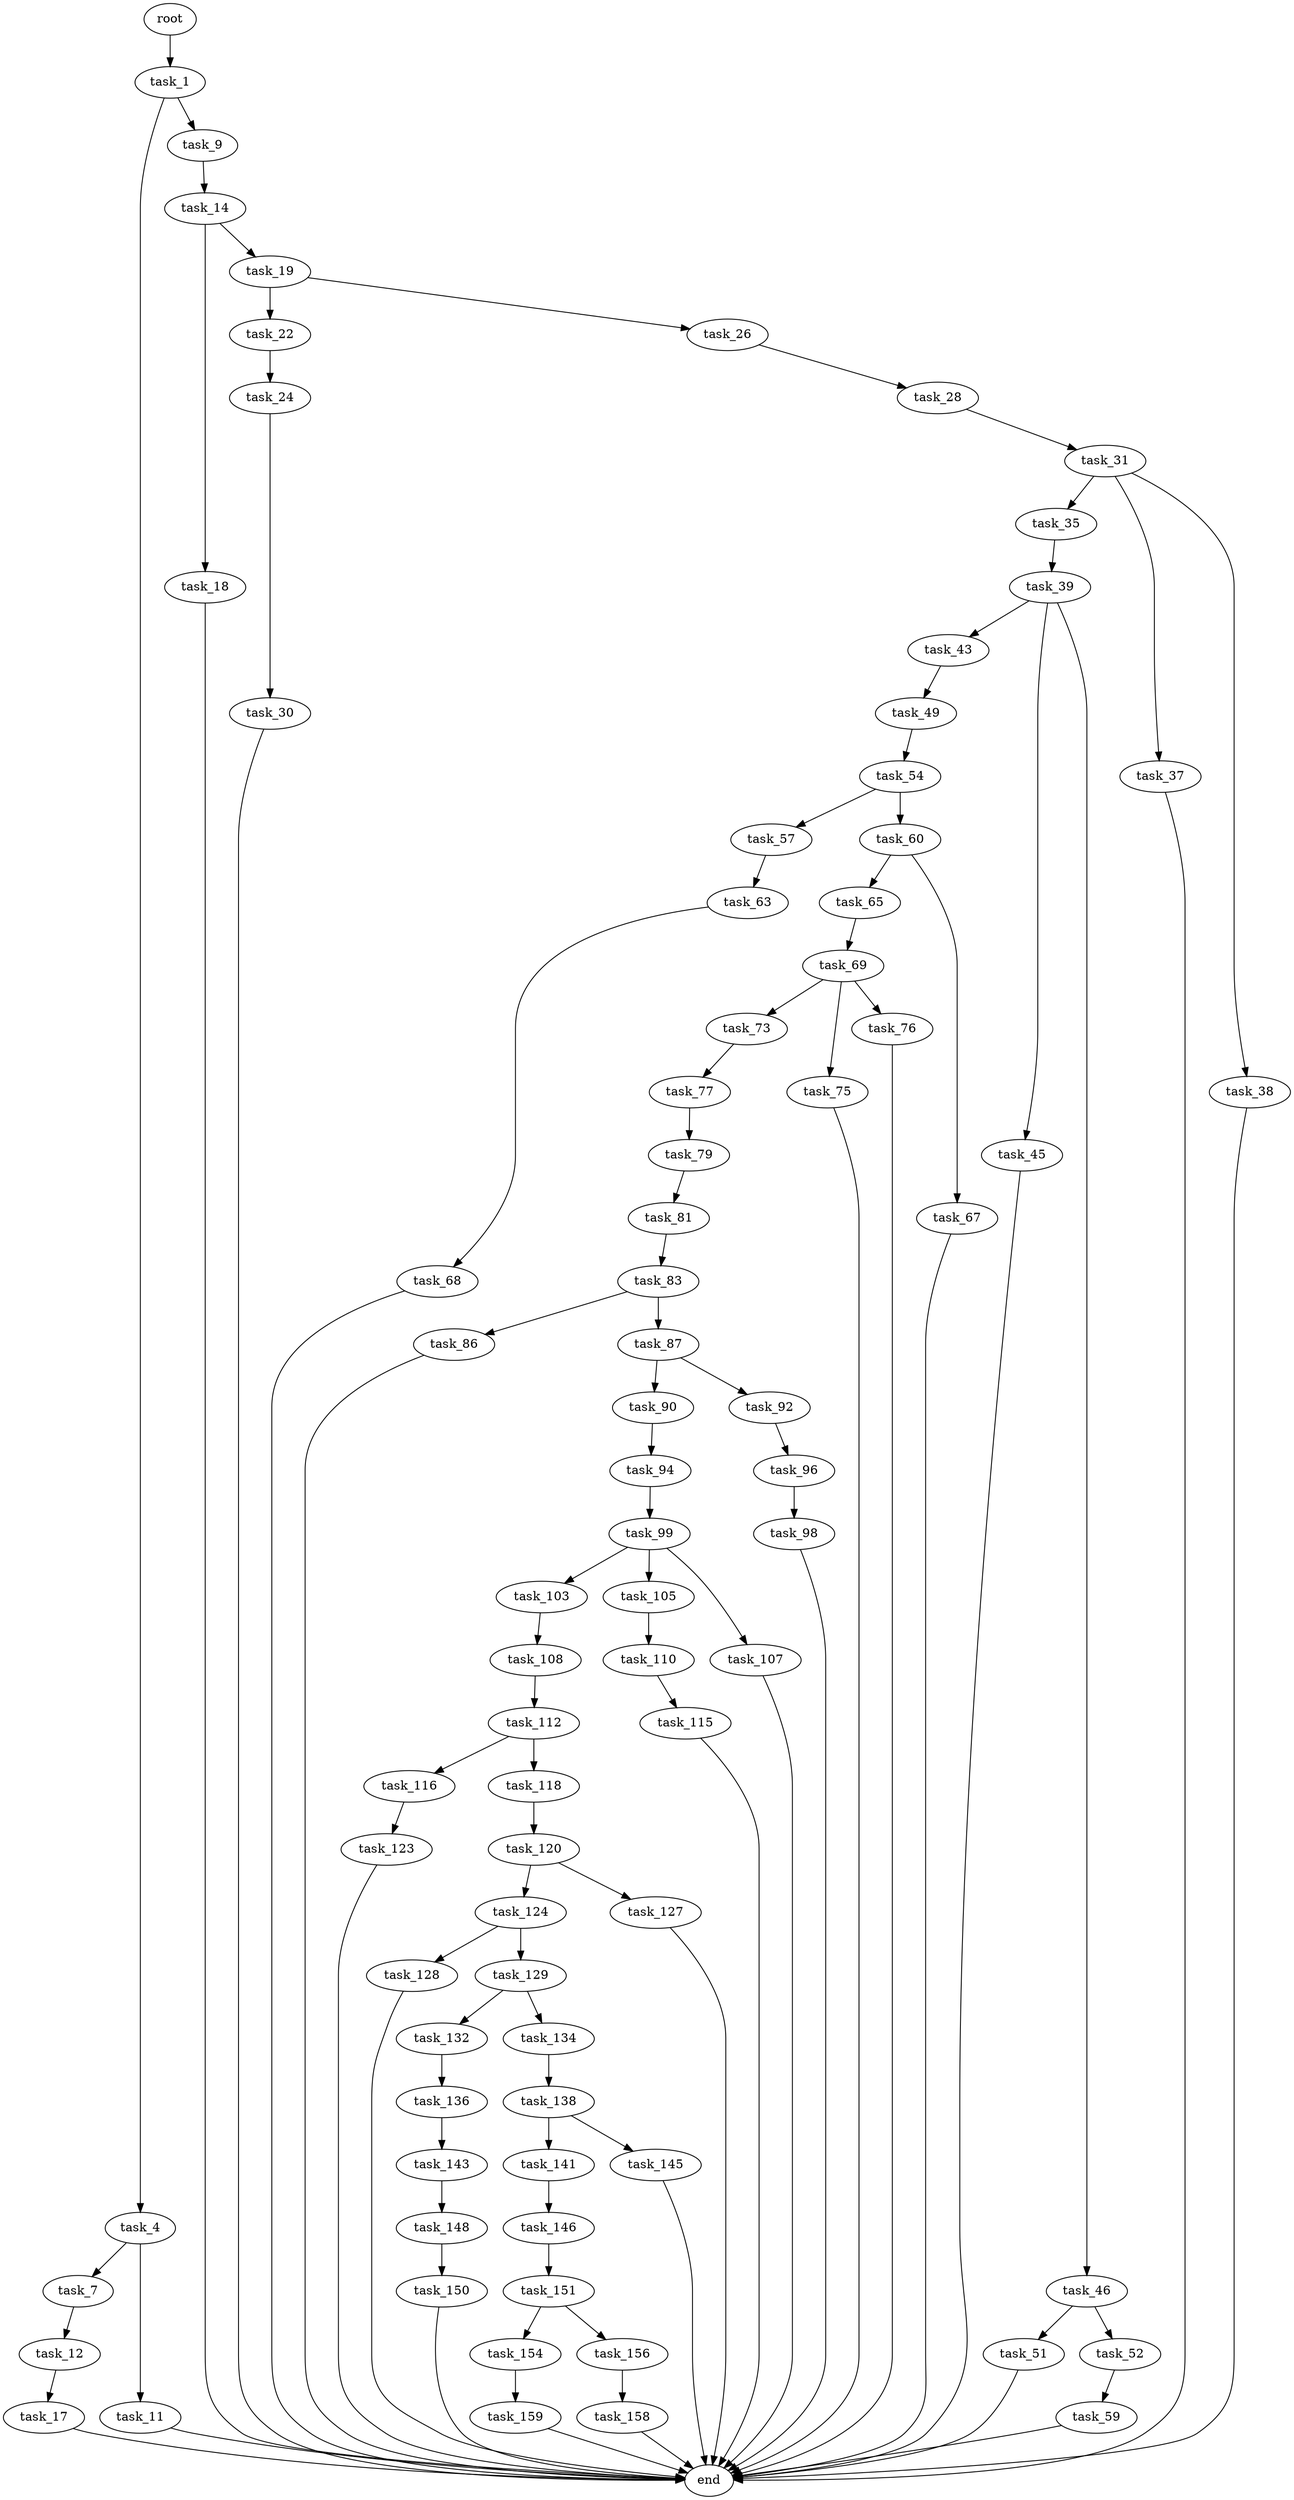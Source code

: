digraph G {
  root [size="0.000000"];
  task_1 [size="1073741824000.000000"];
  task_4 [size="228616360769.000000"];
  task_7 [size="5245915171.000000"];
  task_9 [size="97369826529.000000"];
  task_11 [size="13142571580.000000"];
  task_12 [size="549755813888.000000"];
  task_14 [size="782757789696.000000"];
  task_17 [size="7127756171.000000"];
  task_18 [size="9302849854.000000"];
  task_19 [size="6914511273.000000"];
  task_22 [size="368293445632.000000"];
  task_24 [size="8589934592.000000"];
  task_26 [size="22724382252.000000"];
  task_28 [size="8589934592.000000"];
  task_30 [size="782757789696.000000"];
  task_31 [size="1073741824000.000000"];
  task_35 [size="8589934592.000000"];
  task_37 [size="23194654764.000000"];
  task_38 [size="134217728000.000000"];
  task_39 [size="510769531044.000000"];
  task_43 [size="1073741824000.000000"];
  task_45 [size="7796691649.000000"];
  task_46 [size="38950498475.000000"];
  task_49 [size="231928233984.000000"];
  task_51 [size="28991029248.000000"];
  task_52 [size="284469420696.000000"];
  task_54 [size="1073741824000.000000"];
  task_57 [size="368293445632.000000"];
  task_59 [size="62678594915.000000"];
  task_60 [size="30013073915.000000"];
  task_63 [size="460390854751.000000"];
  task_65 [size="11431899859.000000"];
  task_67 [size="66554074214.000000"];
  task_68 [size="368293445632.000000"];
  task_69 [size="611440736783.000000"];
  task_73 [size="359466514555.000000"];
  task_75 [size="134217728000.000000"];
  task_76 [size="133808672999.000000"];
  task_77 [size="28820445052.000000"];
  task_79 [size="117439166916.000000"];
  task_81 [size="68719476736.000000"];
  task_83 [size="12918633108.000000"];
  task_86 [size="368293445632.000000"];
  task_87 [size="782757789696.000000"];
  task_90 [size="323580112106.000000"];
  task_92 [size="782757789696.000000"];
  task_94 [size="8224139367.000000"];
  task_96 [size="370140706440.000000"];
  task_98 [size="927887407.000000"];
  task_99 [size="1073741824000.000000"];
  task_103 [size="1073741824000.000000"];
  task_105 [size="368293445632.000000"];
  task_107 [size="782757789696.000000"];
  task_108 [size="1073741824000.000000"];
  task_110 [size="782757789696.000000"];
  task_112 [size="1073741824000.000000"];
  task_115 [size="5771578023.000000"];
  task_116 [size="1073741824000.000000"];
  task_118 [size="22725194608.000000"];
  task_120 [size="166473061516.000000"];
  task_123 [size="5706914478.000000"];
  task_124 [size="184429572014.000000"];
  task_127 [size="1073741824000.000000"];
  task_128 [size="57995883462.000000"];
  task_129 [size="262702365061.000000"];
  task_132 [size="27923068897.000000"];
  task_134 [size="3095955169.000000"];
  task_136 [size="68719476736.000000"];
  task_138 [size="157143858578.000000"];
  task_141 [size="1073741824000.000000"];
  task_143 [size="68719476736.000000"];
  task_145 [size="231928233984.000000"];
  task_146 [size="3317878245.000000"];
  task_148 [size="1356931758.000000"];
  task_150 [size="1137602054969.000000"];
  task_151 [size="14249873267.000000"];
  task_154 [size="29993775358.000000"];
  task_156 [size="31850705735.000000"];
  task_158 [size="782757789696.000000"];
  task_159 [size="717684918.000000"];
  end [size="0.000000"];

  root -> task_1 [size="1.000000"];
  task_1 -> task_4 [size="838860800.000000"];
  task_1 -> task_9 [size="838860800.000000"];
  task_4 -> task_7 [size="301989888.000000"];
  task_4 -> task_11 [size="301989888.000000"];
  task_7 -> task_12 [size="301989888.000000"];
  task_9 -> task_14 [size="209715200.000000"];
  task_11 -> end [size="1.000000"];
  task_12 -> task_17 [size="536870912.000000"];
  task_14 -> task_18 [size="679477248.000000"];
  task_14 -> task_19 [size="679477248.000000"];
  task_17 -> end [size="1.000000"];
  task_18 -> end [size="1.000000"];
  task_19 -> task_22 [size="301989888.000000"];
  task_19 -> task_26 [size="301989888.000000"];
  task_22 -> task_24 [size="411041792.000000"];
  task_24 -> task_30 [size="33554432.000000"];
  task_26 -> task_28 [size="679477248.000000"];
  task_28 -> task_31 [size="33554432.000000"];
  task_30 -> end [size="1.000000"];
  task_31 -> task_35 [size="838860800.000000"];
  task_31 -> task_37 [size="838860800.000000"];
  task_31 -> task_38 [size="838860800.000000"];
  task_35 -> task_39 [size="33554432.000000"];
  task_37 -> end [size="1.000000"];
  task_38 -> end [size="1.000000"];
  task_39 -> task_43 [size="411041792.000000"];
  task_39 -> task_45 [size="411041792.000000"];
  task_39 -> task_46 [size="411041792.000000"];
  task_43 -> task_49 [size="838860800.000000"];
  task_45 -> end [size="1.000000"];
  task_46 -> task_51 [size="33554432.000000"];
  task_46 -> task_52 [size="33554432.000000"];
  task_49 -> task_54 [size="301989888.000000"];
  task_51 -> end [size="1.000000"];
  task_52 -> task_59 [size="209715200.000000"];
  task_54 -> task_57 [size="838860800.000000"];
  task_54 -> task_60 [size="838860800.000000"];
  task_57 -> task_63 [size="411041792.000000"];
  task_59 -> end [size="1.000000"];
  task_60 -> task_65 [size="536870912.000000"];
  task_60 -> task_67 [size="536870912.000000"];
  task_63 -> task_68 [size="536870912.000000"];
  task_65 -> task_69 [size="209715200.000000"];
  task_67 -> end [size="1.000000"];
  task_68 -> end [size="1.000000"];
  task_69 -> task_73 [size="411041792.000000"];
  task_69 -> task_75 [size="411041792.000000"];
  task_69 -> task_76 [size="411041792.000000"];
  task_73 -> task_77 [size="301989888.000000"];
  task_75 -> end [size="1.000000"];
  task_76 -> end [size="1.000000"];
  task_77 -> task_79 [size="134217728.000000"];
  task_79 -> task_81 [size="134217728.000000"];
  task_81 -> task_83 [size="134217728.000000"];
  task_83 -> task_86 [size="838860800.000000"];
  task_83 -> task_87 [size="838860800.000000"];
  task_86 -> end [size="1.000000"];
  task_87 -> task_90 [size="679477248.000000"];
  task_87 -> task_92 [size="679477248.000000"];
  task_90 -> task_94 [size="301989888.000000"];
  task_92 -> task_96 [size="679477248.000000"];
  task_94 -> task_99 [size="209715200.000000"];
  task_96 -> task_98 [size="411041792.000000"];
  task_98 -> end [size="1.000000"];
  task_99 -> task_103 [size="838860800.000000"];
  task_99 -> task_105 [size="838860800.000000"];
  task_99 -> task_107 [size="838860800.000000"];
  task_103 -> task_108 [size="838860800.000000"];
  task_105 -> task_110 [size="411041792.000000"];
  task_107 -> end [size="1.000000"];
  task_108 -> task_112 [size="838860800.000000"];
  task_110 -> task_115 [size="679477248.000000"];
  task_112 -> task_116 [size="838860800.000000"];
  task_112 -> task_118 [size="838860800.000000"];
  task_115 -> end [size="1.000000"];
  task_116 -> task_123 [size="838860800.000000"];
  task_118 -> task_120 [size="679477248.000000"];
  task_120 -> task_124 [size="134217728.000000"];
  task_120 -> task_127 [size="134217728.000000"];
  task_123 -> end [size="1.000000"];
  task_124 -> task_128 [size="134217728.000000"];
  task_124 -> task_129 [size="134217728.000000"];
  task_127 -> end [size="1.000000"];
  task_128 -> end [size="1.000000"];
  task_129 -> task_132 [size="536870912.000000"];
  task_129 -> task_134 [size="536870912.000000"];
  task_132 -> task_136 [size="75497472.000000"];
  task_134 -> task_138 [size="301989888.000000"];
  task_136 -> task_143 [size="134217728.000000"];
  task_138 -> task_141 [size="134217728.000000"];
  task_138 -> task_145 [size="134217728.000000"];
  task_141 -> task_146 [size="838860800.000000"];
  task_143 -> task_148 [size="134217728.000000"];
  task_145 -> end [size="1.000000"];
  task_146 -> task_151 [size="134217728.000000"];
  task_148 -> task_150 [size="33554432.000000"];
  task_150 -> end [size="1.000000"];
  task_151 -> task_154 [size="411041792.000000"];
  task_151 -> task_156 [size="411041792.000000"];
  task_154 -> task_159 [size="33554432.000000"];
  task_156 -> task_158 [size="679477248.000000"];
  task_158 -> end [size="1.000000"];
  task_159 -> end [size="1.000000"];
}
